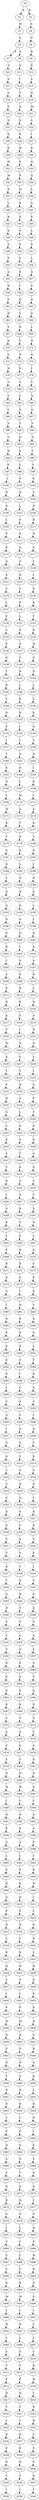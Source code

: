 strict digraph  {
	S0 -> S1 [ label = K ];
	S0 -> S2 [ label = M ];
	S1 -> S3 [ label = M ];
	S2 -> S4 [ label = A ];
	S3 -> S5 [ label = A ];
	S4 -> S6 [ label = N ];
	S5 -> S7 [ label = R ];
	S5 -> S8 [ label = A ];
	S6 -> S9 [ label = D ];
	S7 -> S10 [ label = G ];
	S8 -> S11 [ label = Q ];
	S9 -> S12 [ label = E ];
	S10 -> S13 [ label = S ];
	S11 -> S14 [ label = I ];
	S12 -> S15 [ label = Y ];
	S13 -> S16 [ label = V ];
	S14 -> S17 [ label = T ];
	S15 -> S18 [ label = D ];
	S16 -> S19 [ label = S ];
	S17 -> S20 [ label = Q ];
	S18 -> S21 [ label = M ];
	S19 -> S22 [ label = D ];
	S20 -> S23 [ label = E ];
	S21 -> S24 [ label = S ];
	S22 -> S25 [ label = E ];
	S23 -> S26 [ label = E ];
	S24 -> S27 [ label = I ];
	S25 -> S28 [ label = E ];
	S26 -> S29 [ label = M ];
	S27 -> S30 [ label = R ];
	S28 -> S31 [ label = M ];
	S29 -> S32 [ label = E ];
	S30 -> S33 [ label = Q ];
	S31 -> S34 [ label = M ];
	S32 -> S35 [ label = E ];
	S33 -> S36 [ label = Q ];
	S34 -> S37 [ label = E ];
	S35 -> S38 [ label = M ];
	S36 -> S39 [ label = L ];
	S37 -> S40 [ label = L ];
	S38 -> S41 [ label = R ];
	S39 -> S42 [ label = A ];
	S40 -> S43 [ label = R ];
	S41 -> S44 [ label = E ];
	S42 -> S45 [ label = E ];
	S43 -> S46 [ label = E ];
	S44 -> S47 [ label = A ];
	S45 -> S48 [ label = L ];
	S46 -> S49 [ label = A ];
	S47 -> S50 [ label = F ];
	S48 -> S51 [ label = K ];
	S49 -> S52 [ label = F ];
	S50 -> S53 [ label = S ];
	S51 -> S54 [ label = L ];
	S52 -> S55 [ label = A ];
	S53 -> S56 [ label = K ];
	S54 -> S57 [ label = A ];
	S55 -> S58 [ label = K ];
	S56 -> S59 [ label = I ];
	S57 -> S60 [ label = S ];
	S58 -> S61 [ label = V ];
	S59 -> S62 [ label = D ];
	S60 -> S63 [ label = D ];
	S61 -> S64 [ label = D ];
	S62 -> S65 [ label = V ];
	S63 -> S66 [ label = D ];
	S64 -> S67 [ label = T ];
	S65 -> S68 [ label = D ];
	S66 -> S69 [ label = L ];
	S67 -> S70 [ label = D ];
	S68 -> S71 [ label = S ];
	S69 -> S72 [ label = D ];
	S70 -> S73 [ label = G ];
	S71 -> S74 [ label = N ];
	S72 -> S75 [ label = A ];
	S73 -> S76 [ label = N ];
	S74 -> S77 [ label = G ];
	S75 -> S78 [ label = I ];
	S76 -> S79 [ label = G ];
	S77 -> S80 [ label = Y ];
	S78 -> S81 [ label = V ];
	S79 -> S82 [ label = Y ];
	S80 -> S83 [ label = I ];
	S81 -> S84 [ label = N ];
	S82 -> S85 [ label = I ];
	S83 -> S86 [ label = S ];
	S84 -> S87 [ label = A ];
	S85 -> S88 [ label = S ];
	S86 -> S89 [ label = T ];
	S87 -> S90 [ label = F ];
	S88 -> S91 [ label = C ];
	S89 -> S92 [ label = N ];
	S90 -> S93 [ label = G ];
	S91 -> S94 [ label = N ];
	S92 -> S95 [ label = E ];
	S93 -> S96 [ label = V ];
	S94 -> S97 [ label = E ];
	S95 -> S98 [ label = L ];
	S96 -> S99 [ label = V ];
	S97 -> S100 [ label = L ];
	S98 -> S101 [ label = N ];
	S99 -> S102 [ label = D ];
	S100 -> S103 [ label = N ];
	S101 -> S104 [ label = D ];
	S102 -> S105 [ label = T ];
	S103 -> S106 [ label = D ];
	S104 -> S107 [ label = L ];
	S105 -> S108 [ label = N ];
	S106 -> S109 [ label = L ];
	S107 -> S110 [ label = F ];
	S108 -> S111 [ label = R ];
	S109 -> S112 [ label = F ];
	S110 -> S113 [ label = K ];
	S111 -> S114 [ label = N ];
	S112 -> S115 [ label = K ];
	S113 -> S116 [ label = A ];
	S114 -> S117 [ label = G ];
	S115 -> S118 [ label = A ];
	S116 -> S119 [ label = A ];
	S117 -> S120 [ label = C ];
	S118 -> S121 [ label = A ];
	S119 -> S122 [ label = N ];
	S120 -> S123 [ label = I ];
	S121 -> S124 [ label = C ];
	S122 -> S125 [ label = L ];
	S123 -> S126 [ label = D ];
	S124 -> S127 [ label = L ];
	S125 -> S128 [ label = P ];
	S126 -> S129 [ label = K ];
	S127 -> S130 [ label = P ];
	S128 -> S131 [ label = L ];
	S129 -> S132 [ label = T ];
	S130 -> S133 [ label = L ];
	S131 -> S134 [ label = P ];
	S132 -> S135 [ label = E ];
	S133 -> S136 [ label = P ];
	S134 -> S137 [ label = G ];
	S135 -> S138 [ label = M ];
	S136 -> S139 [ label = G ];
	S137 -> S140 [ label = Y ];
	S138 -> S141 [ label = G ];
	S139 -> S142 [ label = Y ];
	S140 -> S143 [ label = R ];
	S141 -> S144 [ label = D ];
	S142 -> S145 [ label = R ];
	S143 -> S146 [ label = I ];
	S144 -> S147 [ label = L ];
	S145 -> S148 [ label = V ];
	S146 -> S149 [ label = R ];
	S147 -> S150 [ label = L ];
	S148 -> S151 [ label = R ];
	S149 -> S152 [ label = E ];
	S150 -> S153 [ label = E ];
	S151 -> S154 [ label = E ];
	S152 -> S155 [ label = I ];
	S153 -> S156 [ label = Q ];
	S154 -> S157 [ label = I ];
	S155 -> S158 [ label = I ];
	S156 -> S159 [ label = V ];
	S157 -> S160 [ label = T ];
	S158 -> S161 [ label = Q ];
	S159 -> S162 [ label = Q ];
	S160 -> S163 [ label = E ];
	S161 -> S164 [ label = N ];
	S162 -> S165 [ label = I ];
	S163 -> S166 [ label = N ];
	S164 -> S167 [ label = L ];
	S165 -> S168 [ label = K ];
	S166 -> S169 [ label = L ];
	S167 -> S170 [ label = M ];
	S168 -> S171 [ label = L ];
	S169 -> S172 [ label = M ];
	S170 -> S173 [ label = A ];
	S171 -> S174 [ label = A ];
	S172 -> S175 [ label = A ];
	S173 -> S176 [ label = T ];
	S174 -> S177 [ label = K ];
	S175 -> S178 [ label = T ];
	S176 -> S179 [ label = G ];
	S177 -> S180 [ label = Y ];
	S178 -> S181 [ label = G ];
	S179 -> S182 [ label = D ];
	S180 -> S183 [ label = Q ];
	S181 -> S184 [ label = D ];
	S182 -> S185 [ label = L ];
	S183 -> S186 [ label = I ];
	S184 -> S187 [ label = L ];
	S185 -> S188 [ label = N ];
	S186 -> S189 [ label = R ];
	S187 -> S190 [ label = D ];
	S188 -> S191 [ label = N ];
	S189 -> S192 [ label = D ];
	S190 -> S193 [ label = Q ];
	S191 -> S194 [ label = D ];
	S192 -> S195 [ label = L ];
	S193 -> S196 [ label = D ];
	S194 -> S197 [ label = G ];
	S195 -> S198 [ label = L ];
	S196 -> S199 [ label = G ];
	S197 -> S200 [ label = Q ];
	S198 -> S201 [ label = E ];
	S199 -> S202 [ label = R ];
	S200 -> S203 [ label = I ];
	S201 -> S204 [ label = K ];
	S202 -> S205 [ label = I ];
	S203 -> S206 [ label = S ];
	S204 -> S207 [ label = A ];
	S205 -> S208 [ label = S ];
	S206 -> S209 [ label = F ];
	S207 -> S210 [ label = D ];
	S208 -> S211 [ label = F ];
	S209 -> S212 [ label = D ];
	S210 -> S213 [ label = L ];
	S211 -> S214 [ label = D ];
	S212 -> S215 [ label = E ];
	S213 -> S216 [ label = D ];
	S214 -> S217 [ label = E ];
	S215 -> S218 [ label = F ];
	S216 -> S219 [ label = N ];
	S217 -> S220 [ label = F ];
	S218 -> S221 [ label = I ];
	S219 -> S222 [ label = N ];
	S220 -> S223 [ label = M ];
	S221 -> S224 [ label = N ];
	S222 -> S225 [ label = N ];
	S223 -> S226 [ label = K ];
	S224 -> S227 [ label = V ];
	S225 -> S228 [ label = T ];
	S226 -> S229 [ label = V ];
	S227 -> S230 [ label = V ];
	S228 -> S231 [ label = I ];
	S229 -> S232 [ label = F ];
	S230 -> S233 [ label = H ];
	S231 -> S234 [ label = S ];
	S232 -> S235 [ label = H ];
	S233 -> S236 [ label = G ];
	S234 -> S237 [ label = P ];
	S235 -> S238 [ label = G ];
	S236 -> S239 [ label = L ];
	S237 -> S240 [ label = T ];
	S238 -> S241 [ label = L ];
	S239 -> S242 [ label = K ];
	S240 -> S243 [ label = E ];
	S241 -> S244 [ label = K ];
	S242 -> S245 [ label = S ];
	S243 -> S246 [ label = F ];
	S244 -> S247 [ label = S ];
	S245 -> S248 [ label = T ];
	S246 -> S249 [ label = A ];
	S247 -> S250 [ label = T ];
	S248 -> S251 [ label = E ];
	S249 -> S252 [ label = Q ];
	S250 -> S253 [ label = D ];
	S251 -> S254 [ label = V ];
	S252 -> S255 [ label = V ];
	S253 -> S256 [ label = I ];
	S254 -> S257 [ label = A ];
	S255 -> S258 [ label = Y ];
	S256 -> S259 [ label = A ];
	S257 -> S260 [ label = K ];
	S258 -> S261 [ label = S ];
	S259 -> S262 [ label = K ];
	S260 -> S263 [ label = T ];
	S261 -> S264 [ label = Q ];
	S262 -> S265 [ label = T ];
	S263 -> S266 [ label = F ];
	S264 -> S267 [ label = L ];
	S265 -> S268 [ label = F ];
	S266 -> S269 [ label = R ];
	S267 -> S270 [ label = Q ];
	S268 -> S271 [ label = R ];
	S269 -> S272 [ label = K ];
	S270 -> S273 [ label = S ];
	S271 -> S274 [ label = K ];
	S272 -> S275 [ label = A ];
	S273 -> S276 [ label = E ];
	S274 -> S277 [ label = A ];
	S275 -> S278 [ label = I ];
	S276 -> S279 [ label = K ];
	S277 -> S280 [ label = I ];
	S278 -> S281 [ label = N ];
	S279 -> S282 [ label = Y ];
	S280 -> S283 [ label = N ];
	S281 -> S284 [ label = K ];
	S282 -> S285 [ label = A ];
	S283 -> S286 [ label = K ];
	S284 -> S287 [ label = K ];
	S285 -> S288 [ label = S ];
	S286 -> S289 [ label = K ];
	S287 -> S290 [ label = E ];
	S288 -> S291 [ label = S ];
	S289 -> S292 [ label = E ];
	S290 -> S293 [ label = G ];
	S291 -> S294 [ label = F ];
	S292 -> S295 [ label = G ];
	S293 -> S296 [ label = I ];
	S294 -> S297 [ label = K ];
	S295 -> S298 [ label = I ];
	S296 -> S299 [ label = C ];
	S297 -> S300 [ label = S ];
	S298 -> S301 [ label = C ];
	S299 -> S302 [ label = A ];
	S300 -> S303 [ label = A ];
	S301 -> S304 [ label = A ];
	S302 -> S305 [ label = V ];
	S303 -> S306 [ label = I ];
	S304 -> S307 [ label = I ];
	S305 -> S308 [ label = G ];
	S306 -> S309 [ label = A ];
	S307 -> S310 [ label = G ];
	S308 -> S311 [ label = G ];
	S309 -> S312 [ label = S ];
	S310 -> S313 [ label = G ];
	S311 -> S314 [ label = T ];
	S312 -> S315 [ label = K ];
	S313 -> S316 [ label = T ];
	S314 -> S317 [ label = S ];
	S315 -> S318 [ label = S ];
	S316 -> S319 [ label = S ];
	S317 -> S320 [ label = Q ];
	S318 -> S321 [ label = N ];
	S319 -> S322 [ label = E ];
	S320 -> S323 [ label = Q ];
	S321 -> S324 [ label = L ];
	S322 -> S325 [ label = Q ];
	S323 -> S326 [ label = S ];
	S324 -> S327 [ label = K ];
	S325 -> S328 [ label = S ];
	S326 -> S329 [ label = C ];
	S327 -> S330 [ label = K ];
	S328 -> S331 [ label = S ];
	S329 -> S332 [ label = A ];
	S330 -> S333 [ label = S ];
	S331 -> S334 [ label = V ];
	S332 -> S335 [ label = G ];
	S333 -> S336 [ label = E ];
	S334 -> S337 [ label = D ];
	S335 -> S338 [ label = T ];
	S336 -> S339 [ label = I ];
	S337 -> S340 [ label = T ];
	S338 -> S341 [ label = Q ];
	S339 -> S342 [ label = S ];
	S340 -> S343 [ label = Q ];
	S341 -> S344 [ label = H ];
	S342 -> S345 [ label = K ];
	S343 -> S346 [ label = H ];
	S344 -> S347 [ label = S ];
	S345 -> S348 [ label = A ];
	S346 -> S349 [ label = S ];
	S347 -> S350 [ label = Y ];
	S348 -> S351 [ label = S ];
	S349 -> S352 [ label = Y ];
	S350 -> S353 [ label = S ];
	S351 -> S354 [ label = A ];
	S352 -> S355 [ label = S ];
	S353 -> S356 [ label = A ];
	S354 -> S357 [ label = E ];
	S355 -> S358 [ label = E ];
	S356 -> S359 [ label = E ];
	S357 -> S360 [ label = G ];
	S358 -> S361 [ label = E ];
	S359 -> S362 [ label = E ];
	S360 -> S363 [ label = T ];
	S361 -> S364 [ label = E ];
	S362 -> S365 [ label = E ];
	S363 -> S366 [ label = Q ];
	S364 -> S367 [ label = K ];
	S365 -> S368 [ label = K ];
	S366 -> S369 [ label = H ];
	S367 -> S370 [ label = Y ];
	S368 -> S371 [ label = Y ];
	S369 -> S372 [ label = S ];
	S370 -> S373 [ label = A ];
	S371 -> S374 [ label = A ];
	S372 -> S375 [ label = Y ];
	S373 -> S376 [ label = F ];
	S374 -> S377 [ label = F ];
	S375 -> S378 [ label = S ];
	S376 -> S379 [ label = V ];
	S377 -> S380 [ label = V ];
	S378 -> S381 [ label = D ];
	S379 -> S382 [ label = N ];
	S380 -> S383 [ label = N ];
	S381 -> S384 [ label = D ];
	S382 -> S385 [ label = W ];
	S383 -> S386 [ label = W ];
	S384 -> S387 [ label = E ];
	S385 -> S388 [ label = I ];
	S386 -> S389 [ label = I ];
	S387 -> S390 [ label = C ];
	S388 -> S391 [ label = N ];
	S389 -> S392 [ label = N ];
	S390 -> S393 [ label = A ];
	S391 -> S394 [ label = K ];
	S392 -> S395 [ label = K ];
	S393 -> S396 [ label = A ];
	S394 -> S397 [ label = A ];
	S395 -> S398 [ label = A ];
	S396 -> S399 [ label = F ];
	S397 -> S400 [ label = L ];
	S398 -> S401 [ label = L ];
	S399 -> S402 [ label = T ];
	S400 -> S403 [ label = E ];
	S401 -> S404 [ label = E ];
	S402 -> S405 [ label = K ];
	S403 -> S406 [ label = N ];
	S404 -> S407 [ label = K ];
	S405 -> S408 [ label = W ];
	S406 -> S409 [ label = D ];
	S407 -> S410 [ label = D ];
	S408 -> S411 [ label = I ];
	S409 -> S412 [ label = P ];
	S410 -> S413 [ label = P ];
	S411 -> S414 [ label = I ];
	S412 -> S415 [ label = D ];
	S413 -> S416 [ label = D ];
	S414 -> S417 [ label = K ];
	S415 -> S418 [ label = C ];
	S416 -> S419 [ label = C ];
	S417 -> S420 [ label = N ];
	S418 -> S421 [ label = R ];
	S419 -> S422 [ label = Q ];
	S420 -> S423 [ label = L ];
	S421 -> S424 [ label = H ];
	S422 -> S425 [ label = H ];
	S423 -> S426 [ label = K ];
	S424 -> S427 [ label = V ];
	S425 -> S428 [ label = V ];
	S426 -> S429 [ label = D ];
	S427 -> S430 [ label = I ];
	S428 -> S431 [ label = L ];
	S429 -> S432 [ label = D ];
	S430 -> S433 [ label = P ];
	S431 -> S434 [ label = P ];
	S432 -> S435 [ label = E ];
	S433 -> S436 [ label = M ];
	S434 -> S437 [ label = M ];
	S435 -> S438 [ label = D ];
	S436 -> S439 [ label = N ];
	S437 -> S440 [ label = D ];
	S438 -> S441 [ label = C ];
	S439 -> S442 [ label = P ];
	S440 -> S443 [ label = P ];
	S441 -> S444 [ label = K ];
	S442 -> S445 [ label = N ];
	S443 -> S446 [ label = N ];
	S444 -> S447 [ label = A ];
	S445 -> S448 [ label = T ];
	S446 -> S449 [ label = S ];
	S447 -> S450 [ label = R ];
	S448 -> S451 [ label = N ];
	S449 -> S452 [ label = D ];
	S450 -> S453 [ label = L ];
	S451 -> S454 [ label = D ];
	S452 -> S455 [ label = D ];
	S453 -> S456 [ label = K ];
	S454 -> S457 [ label = L ];
	S455 -> S458 [ label = L ];
	S456 -> S459 [ label = G ];
	S457 -> S460 [ label = F ];
	S458 -> S461 [ label = F ];
	S459 -> S462 [ label = I ];
	S460 -> S463 [ label = N ];
	S461 -> S464 [ label = S ];
	S462 -> S465 [ label = E ];
	S463 -> S466 [ label = A ];
	S464 -> S467 [ label = A ];
	S465 -> S468 [ label = S ];
	S466 -> S469 [ label = V ];
	S467 -> S470 [ label = V ];
	S468 -> S471 [ label = G ];
	S469 -> S472 [ label = G ];
	S470 -> S473 [ label = G ];
	S471 -> S474 [ label = Q ];
	S472 -> S475 [ label = D ];
	S473 -> S476 [ label = D ];
	S474 -> S477 [ label = L ];
	S475 -> S478 [ label = G ];
	S476 -> S479 [ label = G ];
	S477 -> S480 [ label = F ];
	S478 -> S481 [ label = I ];
	S479 -> S482 [ label = L ];
	S480 -> S483 [ label = Q ];
	S481 -> S484 [ label = V ];
	S482 -> S485 [ label = V ];
	S483 -> S486 [ label = K ];
	S484 -> S487 [ label = L ];
	S485 -> S488 [ label = L ];
	S486 -> S489 [ label = M ];
	S487 -> S490 [ label = C ];
	S488 -> S491 [ label = C ];
	S489 -> S492 [ label = K ];
	S490 -> S493 [ label = K ];
	S491 -> S494 [ label = K ];
	S492 -> S495 [ label = D ];
	S493 -> S496 [ label = M ];
	S494 -> S497 [ label = M ];
	S495 -> S498 [ label = G ];
	S496 -> S499 [ label = I ];
	S497 -> S500 [ label = I ];
	S498 -> S501 [ label = I ];
	S499 -> S502 [ label = N ];
	S500 -> S503 [ label = N ];
	S501 -> S504 [ label = L ];
	S502 -> S505 [ label = L ];
	S503 -> S506 [ label = L ];
	S504 -> S507 [ label = L ];
	S505 -> S508 [ label = S ];
	S506 -> S509 [ label = S ];
	S507 -> S510 [ label = C ];
	S508 -> S511 [ label = V ];
	S509 -> S512 [ label = V ];
	S510 -> S513 [ label = K ];
	S511 -> S514 [ label = P ];
	S512 -> S515 [ label = P ];
	S513 -> S516 [ label = M ];
	S514 -> S517 [ label = D ];
	S515 -> S518 [ label = D ];
	S516 -> S519 [ label = I ];
	S517 -> S520 [ label = T ];
	S518 -> S521 [ label = T ];
	S519 -> S522 [ label = N ];
	S520 -> S523 [ label = I ];
	S521 -> S524 [ label = I ];
	S522 -> S525 [ label = H ];
	S523 -> S526 [ label = D ];
	S524 -> S527 [ label = D ];
	S525 -> S528 [ label = S ];
	S526 -> S529 [ label = E ];
	S527 -> S530 [ label = E ];
	S528 -> S531 [ label = V ];
	S529 -> S532 [ label = R ];
	S530 -> S533 [ label = R ];
	S531 -> S534 [ label = P ];
	S532 -> S535 [ label = T ];
	S533 -> S536 [ label = T ];
	S534 -> S537 [ label = E ];
	S535 -> S538 [ label = I ];
	S536 -> S539 [ label = I ];
	S537 -> S540 [ label = T ];
}
